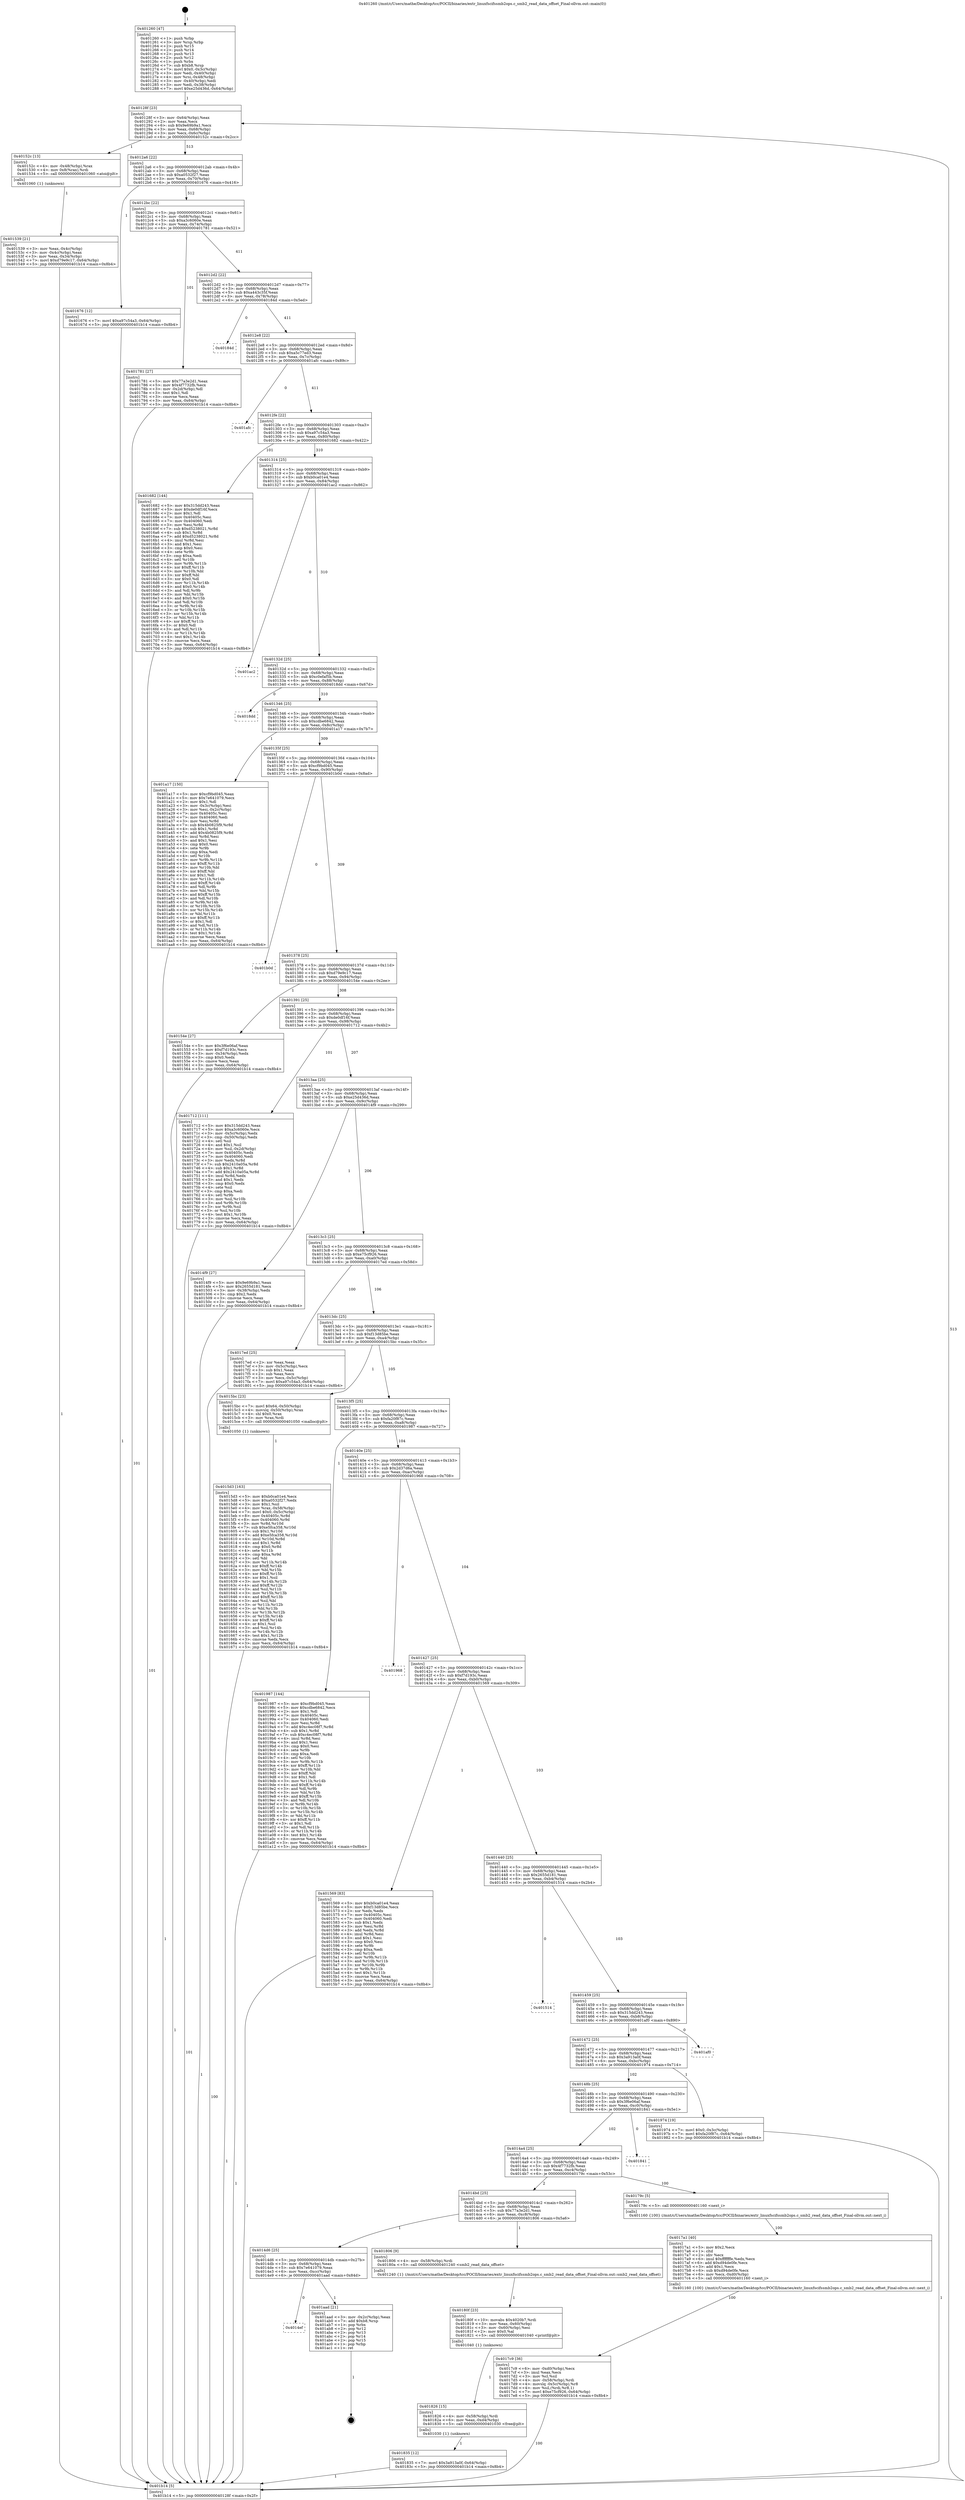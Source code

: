 digraph "0x401260" {
  label = "0x401260 (/mnt/c/Users/mathe/Desktop/tcc/POCII/binaries/extr_linuxfscifssmb2ops.c_smb2_read_data_offset_Final-ollvm.out::main(0))"
  labelloc = "t"
  node[shape=record]

  Entry [label="",width=0.3,height=0.3,shape=circle,fillcolor=black,style=filled]
  "0x40128f" [label="{
     0x40128f [23]\l
     | [instrs]\l
     &nbsp;&nbsp;0x40128f \<+3\>: mov -0x64(%rbp),%eax\l
     &nbsp;&nbsp;0x401292 \<+2\>: mov %eax,%ecx\l
     &nbsp;&nbsp;0x401294 \<+6\>: sub $0x9e69b9a1,%ecx\l
     &nbsp;&nbsp;0x40129a \<+3\>: mov %eax,-0x68(%rbp)\l
     &nbsp;&nbsp;0x40129d \<+3\>: mov %ecx,-0x6c(%rbp)\l
     &nbsp;&nbsp;0x4012a0 \<+6\>: je 000000000040152c \<main+0x2cc\>\l
  }"]
  "0x40152c" [label="{
     0x40152c [13]\l
     | [instrs]\l
     &nbsp;&nbsp;0x40152c \<+4\>: mov -0x48(%rbp),%rax\l
     &nbsp;&nbsp;0x401530 \<+4\>: mov 0x8(%rax),%rdi\l
     &nbsp;&nbsp;0x401534 \<+5\>: call 0000000000401060 \<atoi@plt\>\l
     | [calls]\l
     &nbsp;&nbsp;0x401060 \{1\} (unknown)\l
  }"]
  "0x4012a6" [label="{
     0x4012a6 [22]\l
     | [instrs]\l
     &nbsp;&nbsp;0x4012a6 \<+5\>: jmp 00000000004012ab \<main+0x4b\>\l
     &nbsp;&nbsp;0x4012ab \<+3\>: mov -0x68(%rbp),%eax\l
     &nbsp;&nbsp;0x4012ae \<+5\>: sub $0xa0532f27,%eax\l
     &nbsp;&nbsp;0x4012b3 \<+3\>: mov %eax,-0x70(%rbp)\l
     &nbsp;&nbsp;0x4012b6 \<+6\>: je 0000000000401676 \<main+0x416\>\l
  }"]
  Exit [label="",width=0.3,height=0.3,shape=circle,fillcolor=black,style=filled,peripheries=2]
  "0x401676" [label="{
     0x401676 [12]\l
     | [instrs]\l
     &nbsp;&nbsp;0x401676 \<+7\>: movl $0xa97c54a3,-0x64(%rbp)\l
     &nbsp;&nbsp;0x40167d \<+5\>: jmp 0000000000401b14 \<main+0x8b4\>\l
  }"]
  "0x4012bc" [label="{
     0x4012bc [22]\l
     | [instrs]\l
     &nbsp;&nbsp;0x4012bc \<+5\>: jmp 00000000004012c1 \<main+0x61\>\l
     &nbsp;&nbsp;0x4012c1 \<+3\>: mov -0x68(%rbp),%eax\l
     &nbsp;&nbsp;0x4012c4 \<+5\>: sub $0xa3c6060e,%eax\l
     &nbsp;&nbsp;0x4012c9 \<+3\>: mov %eax,-0x74(%rbp)\l
     &nbsp;&nbsp;0x4012cc \<+6\>: je 0000000000401781 \<main+0x521\>\l
  }"]
  "0x4014ef" [label="{
     0x4014ef\l
  }", style=dashed]
  "0x401781" [label="{
     0x401781 [27]\l
     | [instrs]\l
     &nbsp;&nbsp;0x401781 \<+5\>: mov $0x77a3e2d1,%eax\l
     &nbsp;&nbsp;0x401786 \<+5\>: mov $0x4f7732fb,%ecx\l
     &nbsp;&nbsp;0x40178b \<+3\>: mov -0x2d(%rbp),%dl\l
     &nbsp;&nbsp;0x40178e \<+3\>: test $0x1,%dl\l
     &nbsp;&nbsp;0x401791 \<+3\>: cmovne %ecx,%eax\l
     &nbsp;&nbsp;0x401794 \<+3\>: mov %eax,-0x64(%rbp)\l
     &nbsp;&nbsp;0x401797 \<+5\>: jmp 0000000000401b14 \<main+0x8b4\>\l
  }"]
  "0x4012d2" [label="{
     0x4012d2 [22]\l
     | [instrs]\l
     &nbsp;&nbsp;0x4012d2 \<+5\>: jmp 00000000004012d7 \<main+0x77\>\l
     &nbsp;&nbsp;0x4012d7 \<+3\>: mov -0x68(%rbp),%eax\l
     &nbsp;&nbsp;0x4012da \<+5\>: sub $0xa443c35f,%eax\l
     &nbsp;&nbsp;0x4012df \<+3\>: mov %eax,-0x78(%rbp)\l
     &nbsp;&nbsp;0x4012e2 \<+6\>: je 000000000040184d \<main+0x5ed\>\l
  }"]
  "0x401aad" [label="{
     0x401aad [21]\l
     | [instrs]\l
     &nbsp;&nbsp;0x401aad \<+3\>: mov -0x2c(%rbp),%eax\l
     &nbsp;&nbsp;0x401ab0 \<+7\>: add $0xb8,%rsp\l
     &nbsp;&nbsp;0x401ab7 \<+1\>: pop %rbx\l
     &nbsp;&nbsp;0x401ab8 \<+2\>: pop %r12\l
     &nbsp;&nbsp;0x401aba \<+2\>: pop %r13\l
     &nbsp;&nbsp;0x401abc \<+2\>: pop %r14\l
     &nbsp;&nbsp;0x401abe \<+2\>: pop %r15\l
     &nbsp;&nbsp;0x401ac0 \<+1\>: pop %rbp\l
     &nbsp;&nbsp;0x401ac1 \<+1\>: ret\l
  }"]
  "0x40184d" [label="{
     0x40184d\l
  }", style=dashed]
  "0x4012e8" [label="{
     0x4012e8 [22]\l
     | [instrs]\l
     &nbsp;&nbsp;0x4012e8 \<+5\>: jmp 00000000004012ed \<main+0x8d\>\l
     &nbsp;&nbsp;0x4012ed \<+3\>: mov -0x68(%rbp),%eax\l
     &nbsp;&nbsp;0x4012f0 \<+5\>: sub $0xa5c77ed3,%eax\l
     &nbsp;&nbsp;0x4012f5 \<+3\>: mov %eax,-0x7c(%rbp)\l
     &nbsp;&nbsp;0x4012f8 \<+6\>: je 0000000000401afc \<main+0x89c\>\l
  }"]
  "0x401835" [label="{
     0x401835 [12]\l
     | [instrs]\l
     &nbsp;&nbsp;0x401835 \<+7\>: movl $0x3a913a0f,-0x64(%rbp)\l
     &nbsp;&nbsp;0x40183c \<+5\>: jmp 0000000000401b14 \<main+0x8b4\>\l
  }"]
  "0x401afc" [label="{
     0x401afc\l
  }", style=dashed]
  "0x4012fe" [label="{
     0x4012fe [22]\l
     | [instrs]\l
     &nbsp;&nbsp;0x4012fe \<+5\>: jmp 0000000000401303 \<main+0xa3\>\l
     &nbsp;&nbsp;0x401303 \<+3\>: mov -0x68(%rbp),%eax\l
     &nbsp;&nbsp;0x401306 \<+5\>: sub $0xa97c54a3,%eax\l
     &nbsp;&nbsp;0x40130b \<+3\>: mov %eax,-0x80(%rbp)\l
     &nbsp;&nbsp;0x40130e \<+6\>: je 0000000000401682 \<main+0x422\>\l
  }"]
  "0x401826" [label="{
     0x401826 [15]\l
     | [instrs]\l
     &nbsp;&nbsp;0x401826 \<+4\>: mov -0x58(%rbp),%rdi\l
     &nbsp;&nbsp;0x40182a \<+6\>: mov %eax,-0xd4(%rbp)\l
     &nbsp;&nbsp;0x401830 \<+5\>: call 0000000000401030 \<free@plt\>\l
     | [calls]\l
     &nbsp;&nbsp;0x401030 \{1\} (unknown)\l
  }"]
  "0x401682" [label="{
     0x401682 [144]\l
     | [instrs]\l
     &nbsp;&nbsp;0x401682 \<+5\>: mov $0x315dd243,%eax\l
     &nbsp;&nbsp;0x401687 \<+5\>: mov $0xde0df16f,%ecx\l
     &nbsp;&nbsp;0x40168c \<+2\>: mov $0x1,%dl\l
     &nbsp;&nbsp;0x40168e \<+7\>: mov 0x40405c,%esi\l
     &nbsp;&nbsp;0x401695 \<+7\>: mov 0x404060,%edi\l
     &nbsp;&nbsp;0x40169c \<+3\>: mov %esi,%r8d\l
     &nbsp;&nbsp;0x40169f \<+7\>: sub $0xd5238021,%r8d\l
     &nbsp;&nbsp;0x4016a6 \<+4\>: sub $0x1,%r8d\l
     &nbsp;&nbsp;0x4016aa \<+7\>: add $0xd5238021,%r8d\l
     &nbsp;&nbsp;0x4016b1 \<+4\>: imul %r8d,%esi\l
     &nbsp;&nbsp;0x4016b5 \<+3\>: and $0x1,%esi\l
     &nbsp;&nbsp;0x4016b8 \<+3\>: cmp $0x0,%esi\l
     &nbsp;&nbsp;0x4016bb \<+4\>: sete %r9b\l
     &nbsp;&nbsp;0x4016bf \<+3\>: cmp $0xa,%edi\l
     &nbsp;&nbsp;0x4016c2 \<+4\>: setl %r10b\l
     &nbsp;&nbsp;0x4016c6 \<+3\>: mov %r9b,%r11b\l
     &nbsp;&nbsp;0x4016c9 \<+4\>: xor $0xff,%r11b\l
     &nbsp;&nbsp;0x4016cd \<+3\>: mov %r10b,%bl\l
     &nbsp;&nbsp;0x4016d0 \<+3\>: xor $0xff,%bl\l
     &nbsp;&nbsp;0x4016d3 \<+3\>: xor $0x0,%dl\l
     &nbsp;&nbsp;0x4016d6 \<+3\>: mov %r11b,%r14b\l
     &nbsp;&nbsp;0x4016d9 \<+4\>: and $0x0,%r14b\l
     &nbsp;&nbsp;0x4016dd \<+3\>: and %dl,%r9b\l
     &nbsp;&nbsp;0x4016e0 \<+3\>: mov %bl,%r15b\l
     &nbsp;&nbsp;0x4016e3 \<+4\>: and $0x0,%r15b\l
     &nbsp;&nbsp;0x4016e7 \<+3\>: and %dl,%r10b\l
     &nbsp;&nbsp;0x4016ea \<+3\>: or %r9b,%r14b\l
     &nbsp;&nbsp;0x4016ed \<+3\>: or %r10b,%r15b\l
     &nbsp;&nbsp;0x4016f0 \<+3\>: xor %r15b,%r14b\l
     &nbsp;&nbsp;0x4016f3 \<+3\>: or %bl,%r11b\l
     &nbsp;&nbsp;0x4016f6 \<+4\>: xor $0xff,%r11b\l
     &nbsp;&nbsp;0x4016fa \<+3\>: or $0x0,%dl\l
     &nbsp;&nbsp;0x4016fd \<+3\>: and %dl,%r11b\l
     &nbsp;&nbsp;0x401700 \<+3\>: or %r11b,%r14b\l
     &nbsp;&nbsp;0x401703 \<+4\>: test $0x1,%r14b\l
     &nbsp;&nbsp;0x401707 \<+3\>: cmovne %ecx,%eax\l
     &nbsp;&nbsp;0x40170a \<+3\>: mov %eax,-0x64(%rbp)\l
     &nbsp;&nbsp;0x40170d \<+5\>: jmp 0000000000401b14 \<main+0x8b4\>\l
  }"]
  "0x401314" [label="{
     0x401314 [25]\l
     | [instrs]\l
     &nbsp;&nbsp;0x401314 \<+5\>: jmp 0000000000401319 \<main+0xb9\>\l
     &nbsp;&nbsp;0x401319 \<+3\>: mov -0x68(%rbp),%eax\l
     &nbsp;&nbsp;0x40131c \<+5\>: sub $0xb0ca01e4,%eax\l
     &nbsp;&nbsp;0x401321 \<+6\>: mov %eax,-0x84(%rbp)\l
     &nbsp;&nbsp;0x401327 \<+6\>: je 0000000000401ac2 \<main+0x862\>\l
  }"]
  "0x40180f" [label="{
     0x40180f [23]\l
     | [instrs]\l
     &nbsp;&nbsp;0x40180f \<+10\>: movabs $0x4020b7,%rdi\l
     &nbsp;&nbsp;0x401819 \<+3\>: mov %eax,-0x60(%rbp)\l
     &nbsp;&nbsp;0x40181c \<+3\>: mov -0x60(%rbp),%esi\l
     &nbsp;&nbsp;0x40181f \<+2\>: mov $0x0,%al\l
     &nbsp;&nbsp;0x401821 \<+5\>: call 0000000000401040 \<printf@plt\>\l
     | [calls]\l
     &nbsp;&nbsp;0x401040 \{1\} (unknown)\l
  }"]
  "0x401ac2" [label="{
     0x401ac2\l
  }", style=dashed]
  "0x40132d" [label="{
     0x40132d [25]\l
     | [instrs]\l
     &nbsp;&nbsp;0x40132d \<+5\>: jmp 0000000000401332 \<main+0xd2\>\l
     &nbsp;&nbsp;0x401332 \<+3\>: mov -0x68(%rbp),%eax\l
     &nbsp;&nbsp;0x401335 \<+5\>: sub $0xc0efaf5b,%eax\l
     &nbsp;&nbsp;0x40133a \<+6\>: mov %eax,-0x88(%rbp)\l
     &nbsp;&nbsp;0x401340 \<+6\>: je 00000000004018dd \<main+0x67d\>\l
  }"]
  "0x4014d6" [label="{
     0x4014d6 [25]\l
     | [instrs]\l
     &nbsp;&nbsp;0x4014d6 \<+5\>: jmp 00000000004014db \<main+0x27b\>\l
     &nbsp;&nbsp;0x4014db \<+3\>: mov -0x68(%rbp),%eax\l
     &nbsp;&nbsp;0x4014de \<+5\>: sub $0x7e641079,%eax\l
     &nbsp;&nbsp;0x4014e3 \<+6\>: mov %eax,-0xcc(%rbp)\l
     &nbsp;&nbsp;0x4014e9 \<+6\>: je 0000000000401aad \<main+0x84d\>\l
  }"]
  "0x4018dd" [label="{
     0x4018dd\l
  }", style=dashed]
  "0x401346" [label="{
     0x401346 [25]\l
     | [instrs]\l
     &nbsp;&nbsp;0x401346 \<+5\>: jmp 000000000040134b \<main+0xeb\>\l
     &nbsp;&nbsp;0x40134b \<+3\>: mov -0x68(%rbp),%eax\l
     &nbsp;&nbsp;0x40134e \<+5\>: sub $0xcdbe6842,%eax\l
     &nbsp;&nbsp;0x401353 \<+6\>: mov %eax,-0x8c(%rbp)\l
     &nbsp;&nbsp;0x401359 \<+6\>: je 0000000000401a17 \<main+0x7b7\>\l
  }"]
  "0x401806" [label="{
     0x401806 [9]\l
     | [instrs]\l
     &nbsp;&nbsp;0x401806 \<+4\>: mov -0x58(%rbp),%rdi\l
     &nbsp;&nbsp;0x40180a \<+5\>: call 0000000000401240 \<smb2_read_data_offset\>\l
     | [calls]\l
     &nbsp;&nbsp;0x401240 \{1\} (/mnt/c/Users/mathe/Desktop/tcc/POCII/binaries/extr_linuxfscifssmb2ops.c_smb2_read_data_offset_Final-ollvm.out::smb2_read_data_offset)\l
  }"]
  "0x401a17" [label="{
     0x401a17 [150]\l
     | [instrs]\l
     &nbsp;&nbsp;0x401a17 \<+5\>: mov $0xcf9bd045,%eax\l
     &nbsp;&nbsp;0x401a1c \<+5\>: mov $0x7e641079,%ecx\l
     &nbsp;&nbsp;0x401a21 \<+2\>: mov $0x1,%dl\l
     &nbsp;&nbsp;0x401a23 \<+3\>: mov -0x3c(%rbp),%esi\l
     &nbsp;&nbsp;0x401a26 \<+3\>: mov %esi,-0x2c(%rbp)\l
     &nbsp;&nbsp;0x401a29 \<+7\>: mov 0x40405c,%esi\l
     &nbsp;&nbsp;0x401a30 \<+7\>: mov 0x404060,%edi\l
     &nbsp;&nbsp;0x401a37 \<+3\>: mov %esi,%r8d\l
     &nbsp;&nbsp;0x401a3a \<+7\>: sub $0x4b0825f9,%r8d\l
     &nbsp;&nbsp;0x401a41 \<+4\>: sub $0x1,%r8d\l
     &nbsp;&nbsp;0x401a45 \<+7\>: add $0x4b0825f9,%r8d\l
     &nbsp;&nbsp;0x401a4c \<+4\>: imul %r8d,%esi\l
     &nbsp;&nbsp;0x401a50 \<+3\>: and $0x1,%esi\l
     &nbsp;&nbsp;0x401a53 \<+3\>: cmp $0x0,%esi\l
     &nbsp;&nbsp;0x401a56 \<+4\>: sete %r9b\l
     &nbsp;&nbsp;0x401a5a \<+3\>: cmp $0xa,%edi\l
     &nbsp;&nbsp;0x401a5d \<+4\>: setl %r10b\l
     &nbsp;&nbsp;0x401a61 \<+3\>: mov %r9b,%r11b\l
     &nbsp;&nbsp;0x401a64 \<+4\>: xor $0xff,%r11b\l
     &nbsp;&nbsp;0x401a68 \<+3\>: mov %r10b,%bl\l
     &nbsp;&nbsp;0x401a6b \<+3\>: xor $0xff,%bl\l
     &nbsp;&nbsp;0x401a6e \<+3\>: xor $0x1,%dl\l
     &nbsp;&nbsp;0x401a71 \<+3\>: mov %r11b,%r14b\l
     &nbsp;&nbsp;0x401a74 \<+4\>: and $0xff,%r14b\l
     &nbsp;&nbsp;0x401a78 \<+3\>: and %dl,%r9b\l
     &nbsp;&nbsp;0x401a7b \<+3\>: mov %bl,%r15b\l
     &nbsp;&nbsp;0x401a7e \<+4\>: and $0xff,%r15b\l
     &nbsp;&nbsp;0x401a82 \<+3\>: and %dl,%r10b\l
     &nbsp;&nbsp;0x401a85 \<+3\>: or %r9b,%r14b\l
     &nbsp;&nbsp;0x401a88 \<+3\>: or %r10b,%r15b\l
     &nbsp;&nbsp;0x401a8b \<+3\>: xor %r15b,%r14b\l
     &nbsp;&nbsp;0x401a8e \<+3\>: or %bl,%r11b\l
     &nbsp;&nbsp;0x401a91 \<+4\>: xor $0xff,%r11b\l
     &nbsp;&nbsp;0x401a95 \<+3\>: or $0x1,%dl\l
     &nbsp;&nbsp;0x401a98 \<+3\>: and %dl,%r11b\l
     &nbsp;&nbsp;0x401a9b \<+3\>: or %r11b,%r14b\l
     &nbsp;&nbsp;0x401a9e \<+4\>: test $0x1,%r14b\l
     &nbsp;&nbsp;0x401aa2 \<+3\>: cmovne %ecx,%eax\l
     &nbsp;&nbsp;0x401aa5 \<+3\>: mov %eax,-0x64(%rbp)\l
     &nbsp;&nbsp;0x401aa8 \<+5\>: jmp 0000000000401b14 \<main+0x8b4\>\l
  }"]
  "0x40135f" [label="{
     0x40135f [25]\l
     | [instrs]\l
     &nbsp;&nbsp;0x40135f \<+5\>: jmp 0000000000401364 \<main+0x104\>\l
     &nbsp;&nbsp;0x401364 \<+3\>: mov -0x68(%rbp),%eax\l
     &nbsp;&nbsp;0x401367 \<+5\>: sub $0xcf9bd045,%eax\l
     &nbsp;&nbsp;0x40136c \<+6\>: mov %eax,-0x90(%rbp)\l
     &nbsp;&nbsp;0x401372 \<+6\>: je 0000000000401b0d \<main+0x8ad\>\l
  }"]
  "0x4017c9" [label="{
     0x4017c9 [36]\l
     | [instrs]\l
     &nbsp;&nbsp;0x4017c9 \<+6\>: mov -0xd0(%rbp),%ecx\l
     &nbsp;&nbsp;0x4017cf \<+3\>: imul %eax,%ecx\l
     &nbsp;&nbsp;0x4017d2 \<+3\>: mov %cl,%sil\l
     &nbsp;&nbsp;0x4017d5 \<+4\>: mov -0x58(%rbp),%rdi\l
     &nbsp;&nbsp;0x4017d9 \<+4\>: movslq -0x5c(%rbp),%r8\l
     &nbsp;&nbsp;0x4017dd \<+4\>: mov %sil,(%rdi,%r8,1)\l
     &nbsp;&nbsp;0x4017e1 \<+7\>: movl $0xe75cf926,-0x64(%rbp)\l
     &nbsp;&nbsp;0x4017e8 \<+5\>: jmp 0000000000401b14 \<main+0x8b4\>\l
  }"]
  "0x401b0d" [label="{
     0x401b0d\l
  }", style=dashed]
  "0x401378" [label="{
     0x401378 [25]\l
     | [instrs]\l
     &nbsp;&nbsp;0x401378 \<+5\>: jmp 000000000040137d \<main+0x11d\>\l
     &nbsp;&nbsp;0x40137d \<+3\>: mov -0x68(%rbp),%eax\l
     &nbsp;&nbsp;0x401380 \<+5\>: sub $0xd79e9c17,%eax\l
     &nbsp;&nbsp;0x401385 \<+6\>: mov %eax,-0x94(%rbp)\l
     &nbsp;&nbsp;0x40138b \<+6\>: je 000000000040154e \<main+0x2ee\>\l
  }"]
  "0x4017a1" [label="{
     0x4017a1 [40]\l
     | [instrs]\l
     &nbsp;&nbsp;0x4017a1 \<+5\>: mov $0x2,%ecx\l
     &nbsp;&nbsp;0x4017a6 \<+1\>: cltd\l
     &nbsp;&nbsp;0x4017a7 \<+2\>: idiv %ecx\l
     &nbsp;&nbsp;0x4017a9 \<+6\>: imul $0xfffffffe,%edx,%ecx\l
     &nbsp;&nbsp;0x4017af \<+6\>: add $0xd94de0fe,%ecx\l
     &nbsp;&nbsp;0x4017b5 \<+3\>: add $0x1,%ecx\l
     &nbsp;&nbsp;0x4017b8 \<+6\>: sub $0xd94de0fe,%ecx\l
     &nbsp;&nbsp;0x4017be \<+6\>: mov %ecx,-0xd0(%rbp)\l
     &nbsp;&nbsp;0x4017c4 \<+5\>: call 0000000000401160 \<next_i\>\l
     | [calls]\l
     &nbsp;&nbsp;0x401160 \{100\} (/mnt/c/Users/mathe/Desktop/tcc/POCII/binaries/extr_linuxfscifssmb2ops.c_smb2_read_data_offset_Final-ollvm.out::next_i)\l
  }"]
  "0x40154e" [label="{
     0x40154e [27]\l
     | [instrs]\l
     &nbsp;&nbsp;0x40154e \<+5\>: mov $0x3f6e06af,%eax\l
     &nbsp;&nbsp;0x401553 \<+5\>: mov $0xf7d193c,%ecx\l
     &nbsp;&nbsp;0x401558 \<+3\>: mov -0x34(%rbp),%edx\l
     &nbsp;&nbsp;0x40155b \<+3\>: cmp $0x0,%edx\l
     &nbsp;&nbsp;0x40155e \<+3\>: cmove %ecx,%eax\l
     &nbsp;&nbsp;0x401561 \<+3\>: mov %eax,-0x64(%rbp)\l
     &nbsp;&nbsp;0x401564 \<+5\>: jmp 0000000000401b14 \<main+0x8b4\>\l
  }"]
  "0x401391" [label="{
     0x401391 [25]\l
     | [instrs]\l
     &nbsp;&nbsp;0x401391 \<+5\>: jmp 0000000000401396 \<main+0x136\>\l
     &nbsp;&nbsp;0x401396 \<+3\>: mov -0x68(%rbp),%eax\l
     &nbsp;&nbsp;0x401399 \<+5\>: sub $0xde0df16f,%eax\l
     &nbsp;&nbsp;0x40139e \<+6\>: mov %eax,-0x98(%rbp)\l
     &nbsp;&nbsp;0x4013a4 \<+6\>: je 0000000000401712 \<main+0x4b2\>\l
  }"]
  "0x4014bd" [label="{
     0x4014bd [25]\l
     | [instrs]\l
     &nbsp;&nbsp;0x4014bd \<+5\>: jmp 00000000004014c2 \<main+0x262\>\l
     &nbsp;&nbsp;0x4014c2 \<+3\>: mov -0x68(%rbp),%eax\l
     &nbsp;&nbsp;0x4014c5 \<+5\>: sub $0x77a3e2d1,%eax\l
     &nbsp;&nbsp;0x4014ca \<+6\>: mov %eax,-0xc8(%rbp)\l
     &nbsp;&nbsp;0x4014d0 \<+6\>: je 0000000000401806 \<main+0x5a6\>\l
  }"]
  "0x401712" [label="{
     0x401712 [111]\l
     | [instrs]\l
     &nbsp;&nbsp;0x401712 \<+5\>: mov $0x315dd243,%eax\l
     &nbsp;&nbsp;0x401717 \<+5\>: mov $0xa3c6060e,%ecx\l
     &nbsp;&nbsp;0x40171c \<+3\>: mov -0x5c(%rbp),%edx\l
     &nbsp;&nbsp;0x40171f \<+3\>: cmp -0x50(%rbp),%edx\l
     &nbsp;&nbsp;0x401722 \<+4\>: setl %sil\l
     &nbsp;&nbsp;0x401726 \<+4\>: and $0x1,%sil\l
     &nbsp;&nbsp;0x40172a \<+4\>: mov %sil,-0x2d(%rbp)\l
     &nbsp;&nbsp;0x40172e \<+7\>: mov 0x40405c,%edx\l
     &nbsp;&nbsp;0x401735 \<+7\>: mov 0x404060,%edi\l
     &nbsp;&nbsp;0x40173c \<+3\>: mov %edx,%r8d\l
     &nbsp;&nbsp;0x40173f \<+7\>: sub $0x2410a05a,%r8d\l
     &nbsp;&nbsp;0x401746 \<+4\>: sub $0x1,%r8d\l
     &nbsp;&nbsp;0x40174a \<+7\>: add $0x2410a05a,%r8d\l
     &nbsp;&nbsp;0x401751 \<+4\>: imul %r8d,%edx\l
     &nbsp;&nbsp;0x401755 \<+3\>: and $0x1,%edx\l
     &nbsp;&nbsp;0x401758 \<+3\>: cmp $0x0,%edx\l
     &nbsp;&nbsp;0x40175b \<+4\>: sete %sil\l
     &nbsp;&nbsp;0x40175f \<+3\>: cmp $0xa,%edi\l
     &nbsp;&nbsp;0x401762 \<+4\>: setl %r9b\l
     &nbsp;&nbsp;0x401766 \<+3\>: mov %sil,%r10b\l
     &nbsp;&nbsp;0x401769 \<+3\>: and %r9b,%r10b\l
     &nbsp;&nbsp;0x40176c \<+3\>: xor %r9b,%sil\l
     &nbsp;&nbsp;0x40176f \<+3\>: or %sil,%r10b\l
     &nbsp;&nbsp;0x401772 \<+4\>: test $0x1,%r10b\l
     &nbsp;&nbsp;0x401776 \<+3\>: cmovne %ecx,%eax\l
     &nbsp;&nbsp;0x401779 \<+3\>: mov %eax,-0x64(%rbp)\l
     &nbsp;&nbsp;0x40177c \<+5\>: jmp 0000000000401b14 \<main+0x8b4\>\l
  }"]
  "0x4013aa" [label="{
     0x4013aa [25]\l
     | [instrs]\l
     &nbsp;&nbsp;0x4013aa \<+5\>: jmp 00000000004013af \<main+0x14f\>\l
     &nbsp;&nbsp;0x4013af \<+3\>: mov -0x68(%rbp),%eax\l
     &nbsp;&nbsp;0x4013b2 \<+5\>: sub $0xe25d436d,%eax\l
     &nbsp;&nbsp;0x4013b7 \<+6\>: mov %eax,-0x9c(%rbp)\l
     &nbsp;&nbsp;0x4013bd \<+6\>: je 00000000004014f9 \<main+0x299\>\l
  }"]
  "0x40179c" [label="{
     0x40179c [5]\l
     | [instrs]\l
     &nbsp;&nbsp;0x40179c \<+5\>: call 0000000000401160 \<next_i\>\l
     | [calls]\l
     &nbsp;&nbsp;0x401160 \{100\} (/mnt/c/Users/mathe/Desktop/tcc/POCII/binaries/extr_linuxfscifssmb2ops.c_smb2_read_data_offset_Final-ollvm.out::next_i)\l
  }"]
  "0x4014f9" [label="{
     0x4014f9 [27]\l
     | [instrs]\l
     &nbsp;&nbsp;0x4014f9 \<+5\>: mov $0x9e69b9a1,%eax\l
     &nbsp;&nbsp;0x4014fe \<+5\>: mov $0x2655d181,%ecx\l
     &nbsp;&nbsp;0x401503 \<+3\>: mov -0x38(%rbp),%edx\l
     &nbsp;&nbsp;0x401506 \<+3\>: cmp $0x2,%edx\l
     &nbsp;&nbsp;0x401509 \<+3\>: cmovne %ecx,%eax\l
     &nbsp;&nbsp;0x40150c \<+3\>: mov %eax,-0x64(%rbp)\l
     &nbsp;&nbsp;0x40150f \<+5\>: jmp 0000000000401b14 \<main+0x8b4\>\l
  }"]
  "0x4013c3" [label="{
     0x4013c3 [25]\l
     | [instrs]\l
     &nbsp;&nbsp;0x4013c3 \<+5\>: jmp 00000000004013c8 \<main+0x168\>\l
     &nbsp;&nbsp;0x4013c8 \<+3\>: mov -0x68(%rbp),%eax\l
     &nbsp;&nbsp;0x4013cb \<+5\>: sub $0xe75cf926,%eax\l
     &nbsp;&nbsp;0x4013d0 \<+6\>: mov %eax,-0xa0(%rbp)\l
     &nbsp;&nbsp;0x4013d6 \<+6\>: je 00000000004017ed \<main+0x58d\>\l
  }"]
  "0x401b14" [label="{
     0x401b14 [5]\l
     | [instrs]\l
     &nbsp;&nbsp;0x401b14 \<+5\>: jmp 000000000040128f \<main+0x2f\>\l
  }"]
  "0x401260" [label="{
     0x401260 [47]\l
     | [instrs]\l
     &nbsp;&nbsp;0x401260 \<+1\>: push %rbp\l
     &nbsp;&nbsp;0x401261 \<+3\>: mov %rsp,%rbp\l
     &nbsp;&nbsp;0x401264 \<+2\>: push %r15\l
     &nbsp;&nbsp;0x401266 \<+2\>: push %r14\l
     &nbsp;&nbsp;0x401268 \<+2\>: push %r13\l
     &nbsp;&nbsp;0x40126a \<+2\>: push %r12\l
     &nbsp;&nbsp;0x40126c \<+1\>: push %rbx\l
     &nbsp;&nbsp;0x40126d \<+7\>: sub $0xb8,%rsp\l
     &nbsp;&nbsp;0x401274 \<+7\>: movl $0x0,-0x3c(%rbp)\l
     &nbsp;&nbsp;0x40127b \<+3\>: mov %edi,-0x40(%rbp)\l
     &nbsp;&nbsp;0x40127e \<+4\>: mov %rsi,-0x48(%rbp)\l
     &nbsp;&nbsp;0x401282 \<+3\>: mov -0x40(%rbp),%edi\l
     &nbsp;&nbsp;0x401285 \<+3\>: mov %edi,-0x38(%rbp)\l
     &nbsp;&nbsp;0x401288 \<+7\>: movl $0xe25d436d,-0x64(%rbp)\l
  }"]
  "0x401539" [label="{
     0x401539 [21]\l
     | [instrs]\l
     &nbsp;&nbsp;0x401539 \<+3\>: mov %eax,-0x4c(%rbp)\l
     &nbsp;&nbsp;0x40153c \<+3\>: mov -0x4c(%rbp),%eax\l
     &nbsp;&nbsp;0x40153f \<+3\>: mov %eax,-0x34(%rbp)\l
     &nbsp;&nbsp;0x401542 \<+7\>: movl $0xd79e9c17,-0x64(%rbp)\l
     &nbsp;&nbsp;0x401549 \<+5\>: jmp 0000000000401b14 \<main+0x8b4\>\l
  }"]
  "0x4014a4" [label="{
     0x4014a4 [25]\l
     | [instrs]\l
     &nbsp;&nbsp;0x4014a4 \<+5\>: jmp 00000000004014a9 \<main+0x249\>\l
     &nbsp;&nbsp;0x4014a9 \<+3\>: mov -0x68(%rbp),%eax\l
     &nbsp;&nbsp;0x4014ac \<+5\>: sub $0x4f7732fb,%eax\l
     &nbsp;&nbsp;0x4014b1 \<+6\>: mov %eax,-0xc4(%rbp)\l
     &nbsp;&nbsp;0x4014b7 \<+6\>: je 000000000040179c \<main+0x53c\>\l
  }"]
  "0x4017ed" [label="{
     0x4017ed [25]\l
     | [instrs]\l
     &nbsp;&nbsp;0x4017ed \<+2\>: xor %eax,%eax\l
     &nbsp;&nbsp;0x4017ef \<+3\>: mov -0x5c(%rbp),%ecx\l
     &nbsp;&nbsp;0x4017f2 \<+3\>: sub $0x1,%eax\l
     &nbsp;&nbsp;0x4017f5 \<+2\>: sub %eax,%ecx\l
     &nbsp;&nbsp;0x4017f7 \<+3\>: mov %ecx,-0x5c(%rbp)\l
     &nbsp;&nbsp;0x4017fa \<+7\>: movl $0xa97c54a3,-0x64(%rbp)\l
     &nbsp;&nbsp;0x401801 \<+5\>: jmp 0000000000401b14 \<main+0x8b4\>\l
  }"]
  "0x4013dc" [label="{
     0x4013dc [25]\l
     | [instrs]\l
     &nbsp;&nbsp;0x4013dc \<+5\>: jmp 00000000004013e1 \<main+0x181\>\l
     &nbsp;&nbsp;0x4013e1 \<+3\>: mov -0x68(%rbp),%eax\l
     &nbsp;&nbsp;0x4013e4 \<+5\>: sub $0xf13d85be,%eax\l
     &nbsp;&nbsp;0x4013e9 \<+6\>: mov %eax,-0xa4(%rbp)\l
     &nbsp;&nbsp;0x4013ef \<+6\>: je 00000000004015bc \<main+0x35c\>\l
  }"]
  "0x401841" [label="{
     0x401841\l
  }", style=dashed]
  "0x4015bc" [label="{
     0x4015bc [23]\l
     | [instrs]\l
     &nbsp;&nbsp;0x4015bc \<+7\>: movl $0x64,-0x50(%rbp)\l
     &nbsp;&nbsp;0x4015c3 \<+4\>: movslq -0x50(%rbp),%rax\l
     &nbsp;&nbsp;0x4015c7 \<+4\>: shl $0x0,%rax\l
     &nbsp;&nbsp;0x4015cb \<+3\>: mov %rax,%rdi\l
     &nbsp;&nbsp;0x4015ce \<+5\>: call 0000000000401050 \<malloc@plt\>\l
     | [calls]\l
     &nbsp;&nbsp;0x401050 \{1\} (unknown)\l
  }"]
  "0x4013f5" [label="{
     0x4013f5 [25]\l
     | [instrs]\l
     &nbsp;&nbsp;0x4013f5 \<+5\>: jmp 00000000004013fa \<main+0x19a\>\l
     &nbsp;&nbsp;0x4013fa \<+3\>: mov -0x68(%rbp),%eax\l
     &nbsp;&nbsp;0x4013fd \<+5\>: sub $0xfa20f87c,%eax\l
     &nbsp;&nbsp;0x401402 \<+6\>: mov %eax,-0xa8(%rbp)\l
     &nbsp;&nbsp;0x401408 \<+6\>: je 0000000000401987 \<main+0x727\>\l
  }"]
  "0x40148b" [label="{
     0x40148b [25]\l
     | [instrs]\l
     &nbsp;&nbsp;0x40148b \<+5\>: jmp 0000000000401490 \<main+0x230\>\l
     &nbsp;&nbsp;0x401490 \<+3\>: mov -0x68(%rbp),%eax\l
     &nbsp;&nbsp;0x401493 \<+5\>: sub $0x3f6e06af,%eax\l
     &nbsp;&nbsp;0x401498 \<+6\>: mov %eax,-0xc0(%rbp)\l
     &nbsp;&nbsp;0x40149e \<+6\>: je 0000000000401841 \<main+0x5e1\>\l
  }"]
  "0x401987" [label="{
     0x401987 [144]\l
     | [instrs]\l
     &nbsp;&nbsp;0x401987 \<+5\>: mov $0xcf9bd045,%eax\l
     &nbsp;&nbsp;0x40198c \<+5\>: mov $0xcdbe6842,%ecx\l
     &nbsp;&nbsp;0x401991 \<+2\>: mov $0x1,%dl\l
     &nbsp;&nbsp;0x401993 \<+7\>: mov 0x40405c,%esi\l
     &nbsp;&nbsp;0x40199a \<+7\>: mov 0x404060,%edi\l
     &nbsp;&nbsp;0x4019a1 \<+3\>: mov %esi,%r8d\l
     &nbsp;&nbsp;0x4019a4 \<+7\>: add $0xc4ec08f7,%r8d\l
     &nbsp;&nbsp;0x4019ab \<+4\>: sub $0x1,%r8d\l
     &nbsp;&nbsp;0x4019af \<+7\>: sub $0xc4ec08f7,%r8d\l
     &nbsp;&nbsp;0x4019b6 \<+4\>: imul %r8d,%esi\l
     &nbsp;&nbsp;0x4019ba \<+3\>: and $0x1,%esi\l
     &nbsp;&nbsp;0x4019bd \<+3\>: cmp $0x0,%esi\l
     &nbsp;&nbsp;0x4019c0 \<+4\>: sete %r9b\l
     &nbsp;&nbsp;0x4019c4 \<+3\>: cmp $0xa,%edi\l
     &nbsp;&nbsp;0x4019c7 \<+4\>: setl %r10b\l
     &nbsp;&nbsp;0x4019cb \<+3\>: mov %r9b,%r11b\l
     &nbsp;&nbsp;0x4019ce \<+4\>: xor $0xff,%r11b\l
     &nbsp;&nbsp;0x4019d2 \<+3\>: mov %r10b,%bl\l
     &nbsp;&nbsp;0x4019d5 \<+3\>: xor $0xff,%bl\l
     &nbsp;&nbsp;0x4019d8 \<+3\>: xor $0x1,%dl\l
     &nbsp;&nbsp;0x4019db \<+3\>: mov %r11b,%r14b\l
     &nbsp;&nbsp;0x4019de \<+4\>: and $0xff,%r14b\l
     &nbsp;&nbsp;0x4019e2 \<+3\>: and %dl,%r9b\l
     &nbsp;&nbsp;0x4019e5 \<+3\>: mov %bl,%r15b\l
     &nbsp;&nbsp;0x4019e8 \<+4\>: and $0xff,%r15b\l
     &nbsp;&nbsp;0x4019ec \<+3\>: and %dl,%r10b\l
     &nbsp;&nbsp;0x4019ef \<+3\>: or %r9b,%r14b\l
     &nbsp;&nbsp;0x4019f2 \<+3\>: or %r10b,%r15b\l
     &nbsp;&nbsp;0x4019f5 \<+3\>: xor %r15b,%r14b\l
     &nbsp;&nbsp;0x4019f8 \<+3\>: or %bl,%r11b\l
     &nbsp;&nbsp;0x4019fb \<+4\>: xor $0xff,%r11b\l
     &nbsp;&nbsp;0x4019ff \<+3\>: or $0x1,%dl\l
     &nbsp;&nbsp;0x401a02 \<+3\>: and %dl,%r11b\l
     &nbsp;&nbsp;0x401a05 \<+3\>: or %r11b,%r14b\l
     &nbsp;&nbsp;0x401a08 \<+4\>: test $0x1,%r14b\l
     &nbsp;&nbsp;0x401a0c \<+3\>: cmovne %ecx,%eax\l
     &nbsp;&nbsp;0x401a0f \<+3\>: mov %eax,-0x64(%rbp)\l
     &nbsp;&nbsp;0x401a12 \<+5\>: jmp 0000000000401b14 \<main+0x8b4\>\l
  }"]
  "0x40140e" [label="{
     0x40140e [25]\l
     | [instrs]\l
     &nbsp;&nbsp;0x40140e \<+5\>: jmp 0000000000401413 \<main+0x1b3\>\l
     &nbsp;&nbsp;0x401413 \<+3\>: mov -0x68(%rbp),%eax\l
     &nbsp;&nbsp;0x401416 \<+5\>: sub $0x2d37d6a,%eax\l
     &nbsp;&nbsp;0x40141b \<+6\>: mov %eax,-0xac(%rbp)\l
     &nbsp;&nbsp;0x401421 \<+6\>: je 0000000000401968 \<main+0x708\>\l
  }"]
  "0x401974" [label="{
     0x401974 [19]\l
     | [instrs]\l
     &nbsp;&nbsp;0x401974 \<+7\>: movl $0x0,-0x3c(%rbp)\l
     &nbsp;&nbsp;0x40197b \<+7\>: movl $0xfa20f87c,-0x64(%rbp)\l
     &nbsp;&nbsp;0x401982 \<+5\>: jmp 0000000000401b14 \<main+0x8b4\>\l
  }"]
  "0x401968" [label="{
     0x401968\l
  }", style=dashed]
  "0x401427" [label="{
     0x401427 [25]\l
     | [instrs]\l
     &nbsp;&nbsp;0x401427 \<+5\>: jmp 000000000040142c \<main+0x1cc\>\l
     &nbsp;&nbsp;0x40142c \<+3\>: mov -0x68(%rbp),%eax\l
     &nbsp;&nbsp;0x40142f \<+5\>: sub $0xf7d193c,%eax\l
     &nbsp;&nbsp;0x401434 \<+6\>: mov %eax,-0xb0(%rbp)\l
     &nbsp;&nbsp;0x40143a \<+6\>: je 0000000000401569 \<main+0x309\>\l
  }"]
  "0x401472" [label="{
     0x401472 [25]\l
     | [instrs]\l
     &nbsp;&nbsp;0x401472 \<+5\>: jmp 0000000000401477 \<main+0x217\>\l
     &nbsp;&nbsp;0x401477 \<+3\>: mov -0x68(%rbp),%eax\l
     &nbsp;&nbsp;0x40147a \<+5\>: sub $0x3a913a0f,%eax\l
     &nbsp;&nbsp;0x40147f \<+6\>: mov %eax,-0xbc(%rbp)\l
     &nbsp;&nbsp;0x401485 \<+6\>: je 0000000000401974 \<main+0x714\>\l
  }"]
  "0x401569" [label="{
     0x401569 [83]\l
     | [instrs]\l
     &nbsp;&nbsp;0x401569 \<+5\>: mov $0xb0ca01e4,%eax\l
     &nbsp;&nbsp;0x40156e \<+5\>: mov $0xf13d85be,%ecx\l
     &nbsp;&nbsp;0x401573 \<+2\>: xor %edx,%edx\l
     &nbsp;&nbsp;0x401575 \<+7\>: mov 0x40405c,%esi\l
     &nbsp;&nbsp;0x40157c \<+7\>: mov 0x404060,%edi\l
     &nbsp;&nbsp;0x401583 \<+3\>: sub $0x1,%edx\l
     &nbsp;&nbsp;0x401586 \<+3\>: mov %esi,%r8d\l
     &nbsp;&nbsp;0x401589 \<+3\>: add %edx,%r8d\l
     &nbsp;&nbsp;0x40158c \<+4\>: imul %r8d,%esi\l
     &nbsp;&nbsp;0x401590 \<+3\>: and $0x1,%esi\l
     &nbsp;&nbsp;0x401593 \<+3\>: cmp $0x0,%esi\l
     &nbsp;&nbsp;0x401596 \<+4\>: sete %r9b\l
     &nbsp;&nbsp;0x40159a \<+3\>: cmp $0xa,%edi\l
     &nbsp;&nbsp;0x40159d \<+4\>: setl %r10b\l
     &nbsp;&nbsp;0x4015a1 \<+3\>: mov %r9b,%r11b\l
     &nbsp;&nbsp;0x4015a4 \<+3\>: and %r10b,%r11b\l
     &nbsp;&nbsp;0x4015a7 \<+3\>: xor %r10b,%r9b\l
     &nbsp;&nbsp;0x4015aa \<+3\>: or %r9b,%r11b\l
     &nbsp;&nbsp;0x4015ad \<+4\>: test $0x1,%r11b\l
     &nbsp;&nbsp;0x4015b1 \<+3\>: cmovne %ecx,%eax\l
     &nbsp;&nbsp;0x4015b4 \<+3\>: mov %eax,-0x64(%rbp)\l
     &nbsp;&nbsp;0x4015b7 \<+5\>: jmp 0000000000401b14 \<main+0x8b4\>\l
  }"]
  "0x401440" [label="{
     0x401440 [25]\l
     | [instrs]\l
     &nbsp;&nbsp;0x401440 \<+5\>: jmp 0000000000401445 \<main+0x1e5\>\l
     &nbsp;&nbsp;0x401445 \<+3\>: mov -0x68(%rbp),%eax\l
     &nbsp;&nbsp;0x401448 \<+5\>: sub $0x2655d181,%eax\l
     &nbsp;&nbsp;0x40144d \<+6\>: mov %eax,-0xb4(%rbp)\l
     &nbsp;&nbsp;0x401453 \<+6\>: je 0000000000401514 \<main+0x2b4\>\l
  }"]
  "0x4015d3" [label="{
     0x4015d3 [163]\l
     | [instrs]\l
     &nbsp;&nbsp;0x4015d3 \<+5\>: mov $0xb0ca01e4,%ecx\l
     &nbsp;&nbsp;0x4015d8 \<+5\>: mov $0xa0532f27,%edx\l
     &nbsp;&nbsp;0x4015dd \<+3\>: mov $0x1,%sil\l
     &nbsp;&nbsp;0x4015e0 \<+4\>: mov %rax,-0x58(%rbp)\l
     &nbsp;&nbsp;0x4015e4 \<+7\>: movl $0x0,-0x5c(%rbp)\l
     &nbsp;&nbsp;0x4015eb \<+8\>: mov 0x40405c,%r8d\l
     &nbsp;&nbsp;0x4015f3 \<+8\>: mov 0x404060,%r9d\l
     &nbsp;&nbsp;0x4015fb \<+3\>: mov %r8d,%r10d\l
     &nbsp;&nbsp;0x4015fe \<+7\>: sub $0xe5fca358,%r10d\l
     &nbsp;&nbsp;0x401605 \<+4\>: sub $0x1,%r10d\l
     &nbsp;&nbsp;0x401609 \<+7\>: add $0xe5fca358,%r10d\l
     &nbsp;&nbsp;0x401610 \<+4\>: imul %r10d,%r8d\l
     &nbsp;&nbsp;0x401614 \<+4\>: and $0x1,%r8d\l
     &nbsp;&nbsp;0x401618 \<+4\>: cmp $0x0,%r8d\l
     &nbsp;&nbsp;0x40161c \<+4\>: sete %r11b\l
     &nbsp;&nbsp;0x401620 \<+4\>: cmp $0xa,%r9d\l
     &nbsp;&nbsp;0x401624 \<+3\>: setl %bl\l
     &nbsp;&nbsp;0x401627 \<+3\>: mov %r11b,%r14b\l
     &nbsp;&nbsp;0x40162a \<+4\>: xor $0xff,%r14b\l
     &nbsp;&nbsp;0x40162e \<+3\>: mov %bl,%r15b\l
     &nbsp;&nbsp;0x401631 \<+4\>: xor $0xff,%r15b\l
     &nbsp;&nbsp;0x401635 \<+4\>: xor $0x1,%sil\l
     &nbsp;&nbsp;0x401639 \<+3\>: mov %r14b,%r12b\l
     &nbsp;&nbsp;0x40163c \<+4\>: and $0xff,%r12b\l
     &nbsp;&nbsp;0x401640 \<+3\>: and %sil,%r11b\l
     &nbsp;&nbsp;0x401643 \<+3\>: mov %r15b,%r13b\l
     &nbsp;&nbsp;0x401646 \<+4\>: and $0xff,%r13b\l
     &nbsp;&nbsp;0x40164a \<+3\>: and %sil,%bl\l
     &nbsp;&nbsp;0x40164d \<+3\>: or %r11b,%r12b\l
     &nbsp;&nbsp;0x401650 \<+3\>: or %bl,%r13b\l
     &nbsp;&nbsp;0x401653 \<+3\>: xor %r13b,%r12b\l
     &nbsp;&nbsp;0x401656 \<+3\>: or %r15b,%r14b\l
     &nbsp;&nbsp;0x401659 \<+4\>: xor $0xff,%r14b\l
     &nbsp;&nbsp;0x40165d \<+4\>: or $0x1,%sil\l
     &nbsp;&nbsp;0x401661 \<+3\>: and %sil,%r14b\l
     &nbsp;&nbsp;0x401664 \<+3\>: or %r14b,%r12b\l
     &nbsp;&nbsp;0x401667 \<+4\>: test $0x1,%r12b\l
     &nbsp;&nbsp;0x40166b \<+3\>: cmovne %edx,%ecx\l
     &nbsp;&nbsp;0x40166e \<+3\>: mov %ecx,-0x64(%rbp)\l
     &nbsp;&nbsp;0x401671 \<+5\>: jmp 0000000000401b14 \<main+0x8b4\>\l
  }"]
  "0x401af0" [label="{
     0x401af0\l
  }", style=dashed]
  "0x401514" [label="{
     0x401514\l
  }", style=dashed]
  "0x401459" [label="{
     0x401459 [25]\l
     | [instrs]\l
     &nbsp;&nbsp;0x401459 \<+5\>: jmp 000000000040145e \<main+0x1fe\>\l
     &nbsp;&nbsp;0x40145e \<+3\>: mov -0x68(%rbp),%eax\l
     &nbsp;&nbsp;0x401461 \<+5\>: sub $0x315dd243,%eax\l
     &nbsp;&nbsp;0x401466 \<+6\>: mov %eax,-0xb8(%rbp)\l
     &nbsp;&nbsp;0x40146c \<+6\>: je 0000000000401af0 \<main+0x890\>\l
  }"]
  Entry -> "0x401260" [label=" 1"]
  "0x40128f" -> "0x40152c" [label=" 1"]
  "0x40128f" -> "0x4012a6" [label=" 513"]
  "0x401aad" -> Exit [label=" 1"]
  "0x4012a6" -> "0x401676" [label=" 1"]
  "0x4012a6" -> "0x4012bc" [label=" 512"]
  "0x4014d6" -> "0x4014ef" [label=" 0"]
  "0x4012bc" -> "0x401781" [label=" 101"]
  "0x4012bc" -> "0x4012d2" [label=" 411"]
  "0x4014d6" -> "0x401aad" [label=" 1"]
  "0x4012d2" -> "0x40184d" [label=" 0"]
  "0x4012d2" -> "0x4012e8" [label=" 411"]
  "0x401a17" -> "0x401b14" [label=" 1"]
  "0x4012e8" -> "0x401afc" [label=" 0"]
  "0x4012e8" -> "0x4012fe" [label=" 411"]
  "0x401987" -> "0x401b14" [label=" 1"]
  "0x4012fe" -> "0x401682" [label=" 101"]
  "0x4012fe" -> "0x401314" [label=" 310"]
  "0x401974" -> "0x401b14" [label=" 1"]
  "0x401314" -> "0x401ac2" [label=" 0"]
  "0x401314" -> "0x40132d" [label=" 310"]
  "0x401835" -> "0x401b14" [label=" 1"]
  "0x40132d" -> "0x4018dd" [label=" 0"]
  "0x40132d" -> "0x401346" [label=" 310"]
  "0x401826" -> "0x401835" [label=" 1"]
  "0x401346" -> "0x401a17" [label=" 1"]
  "0x401346" -> "0x40135f" [label=" 309"]
  "0x40180f" -> "0x401826" [label=" 1"]
  "0x40135f" -> "0x401b0d" [label=" 0"]
  "0x40135f" -> "0x401378" [label=" 309"]
  "0x4014bd" -> "0x4014d6" [label=" 1"]
  "0x401378" -> "0x40154e" [label=" 1"]
  "0x401378" -> "0x401391" [label=" 308"]
  "0x4014bd" -> "0x401806" [label=" 1"]
  "0x401391" -> "0x401712" [label=" 101"]
  "0x401391" -> "0x4013aa" [label=" 207"]
  "0x401806" -> "0x40180f" [label=" 1"]
  "0x4013aa" -> "0x4014f9" [label=" 1"]
  "0x4013aa" -> "0x4013c3" [label=" 206"]
  "0x4014f9" -> "0x401b14" [label=" 1"]
  "0x401260" -> "0x40128f" [label=" 1"]
  "0x401b14" -> "0x40128f" [label=" 513"]
  "0x40152c" -> "0x401539" [label=" 1"]
  "0x401539" -> "0x401b14" [label=" 1"]
  "0x40154e" -> "0x401b14" [label=" 1"]
  "0x4017ed" -> "0x401b14" [label=" 100"]
  "0x4013c3" -> "0x4017ed" [label=" 100"]
  "0x4013c3" -> "0x4013dc" [label=" 106"]
  "0x4017a1" -> "0x4017c9" [label=" 100"]
  "0x4013dc" -> "0x4015bc" [label=" 1"]
  "0x4013dc" -> "0x4013f5" [label=" 105"]
  "0x40179c" -> "0x4017a1" [label=" 100"]
  "0x4013f5" -> "0x401987" [label=" 1"]
  "0x4013f5" -> "0x40140e" [label=" 104"]
  "0x4014a4" -> "0x40179c" [label=" 100"]
  "0x40140e" -> "0x401968" [label=" 0"]
  "0x40140e" -> "0x401427" [label=" 104"]
  "0x4017c9" -> "0x401b14" [label=" 100"]
  "0x401427" -> "0x401569" [label=" 1"]
  "0x401427" -> "0x401440" [label=" 103"]
  "0x401569" -> "0x401b14" [label=" 1"]
  "0x4015bc" -> "0x4015d3" [label=" 1"]
  "0x4015d3" -> "0x401b14" [label=" 1"]
  "0x401676" -> "0x401b14" [label=" 1"]
  "0x401682" -> "0x401b14" [label=" 101"]
  "0x401712" -> "0x401b14" [label=" 101"]
  "0x401781" -> "0x401b14" [label=" 101"]
  "0x40148b" -> "0x401841" [label=" 0"]
  "0x401440" -> "0x401514" [label=" 0"]
  "0x401440" -> "0x401459" [label=" 103"]
  "0x4014a4" -> "0x4014bd" [label=" 2"]
  "0x401459" -> "0x401af0" [label=" 0"]
  "0x401459" -> "0x401472" [label=" 103"]
  "0x40148b" -> "0x4014a4" [label=" 102"]
  "0x401472" -> "0x401974" [label=" 1"]
  "0x401472" -> "0x40148b" [label=" 102"]
}
